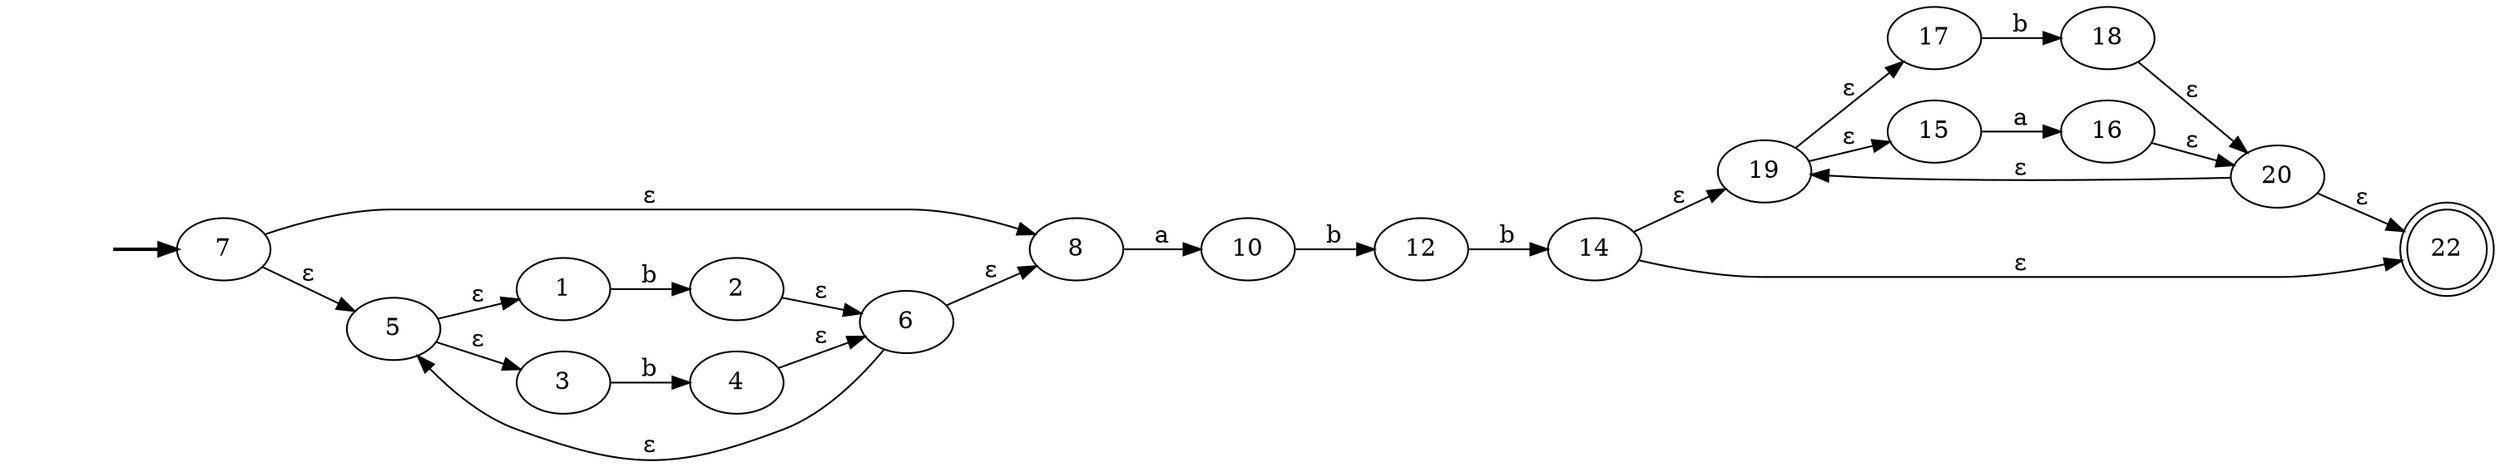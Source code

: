 digraph AFNTest4 {
	graph [rankdir=LR]
	fake [style=invisible]
	fake -> 7 [style=bold]
	7 [root=true]
	8
	7 -> 8 [label="ε"]
	5
	7 -> 5 [label="ε"]
	8
	10
	8 -> 10 [label=a]
	5
	1
	5 -> 1 [label="ε"]
	3
	5 -> 3 [label="ε"]
	10
	12
	10 -> 12 [label=b]
	1
	2
	1 -> 2 [label=b]
	3
	4
	3 -> 4 [label=b]
	12
	14
	12 -> 14 [label=b]
	2
	6
	2 -> 6 [label="ε"]
	4
	4 -> 6 [label="ε"]
	14
	19
	14 -> 19 [label="ε"]
	22 [shape=doublecircle]
	14 -> 22 [label="ε"]
	6
	6 -> 8 [label="ε"]
	6 -> 5 [label="ε"]
	19
	17
	19 -> 17 [label="ε"]
	15
	19 -> 15 [label="ε"]
	22 [shape=doublecircle]
	17
	18
	17 -> 18 [label=b]
	15
	16
	15 -> 16 [label=a]
	18
	20
	18 -> 20 [label="ε"]
	16
	16 -> 20 [label="ε"]
	20
	20 -> 19 [label="ε"]
	20 -> 22 [label="ε"]
}
